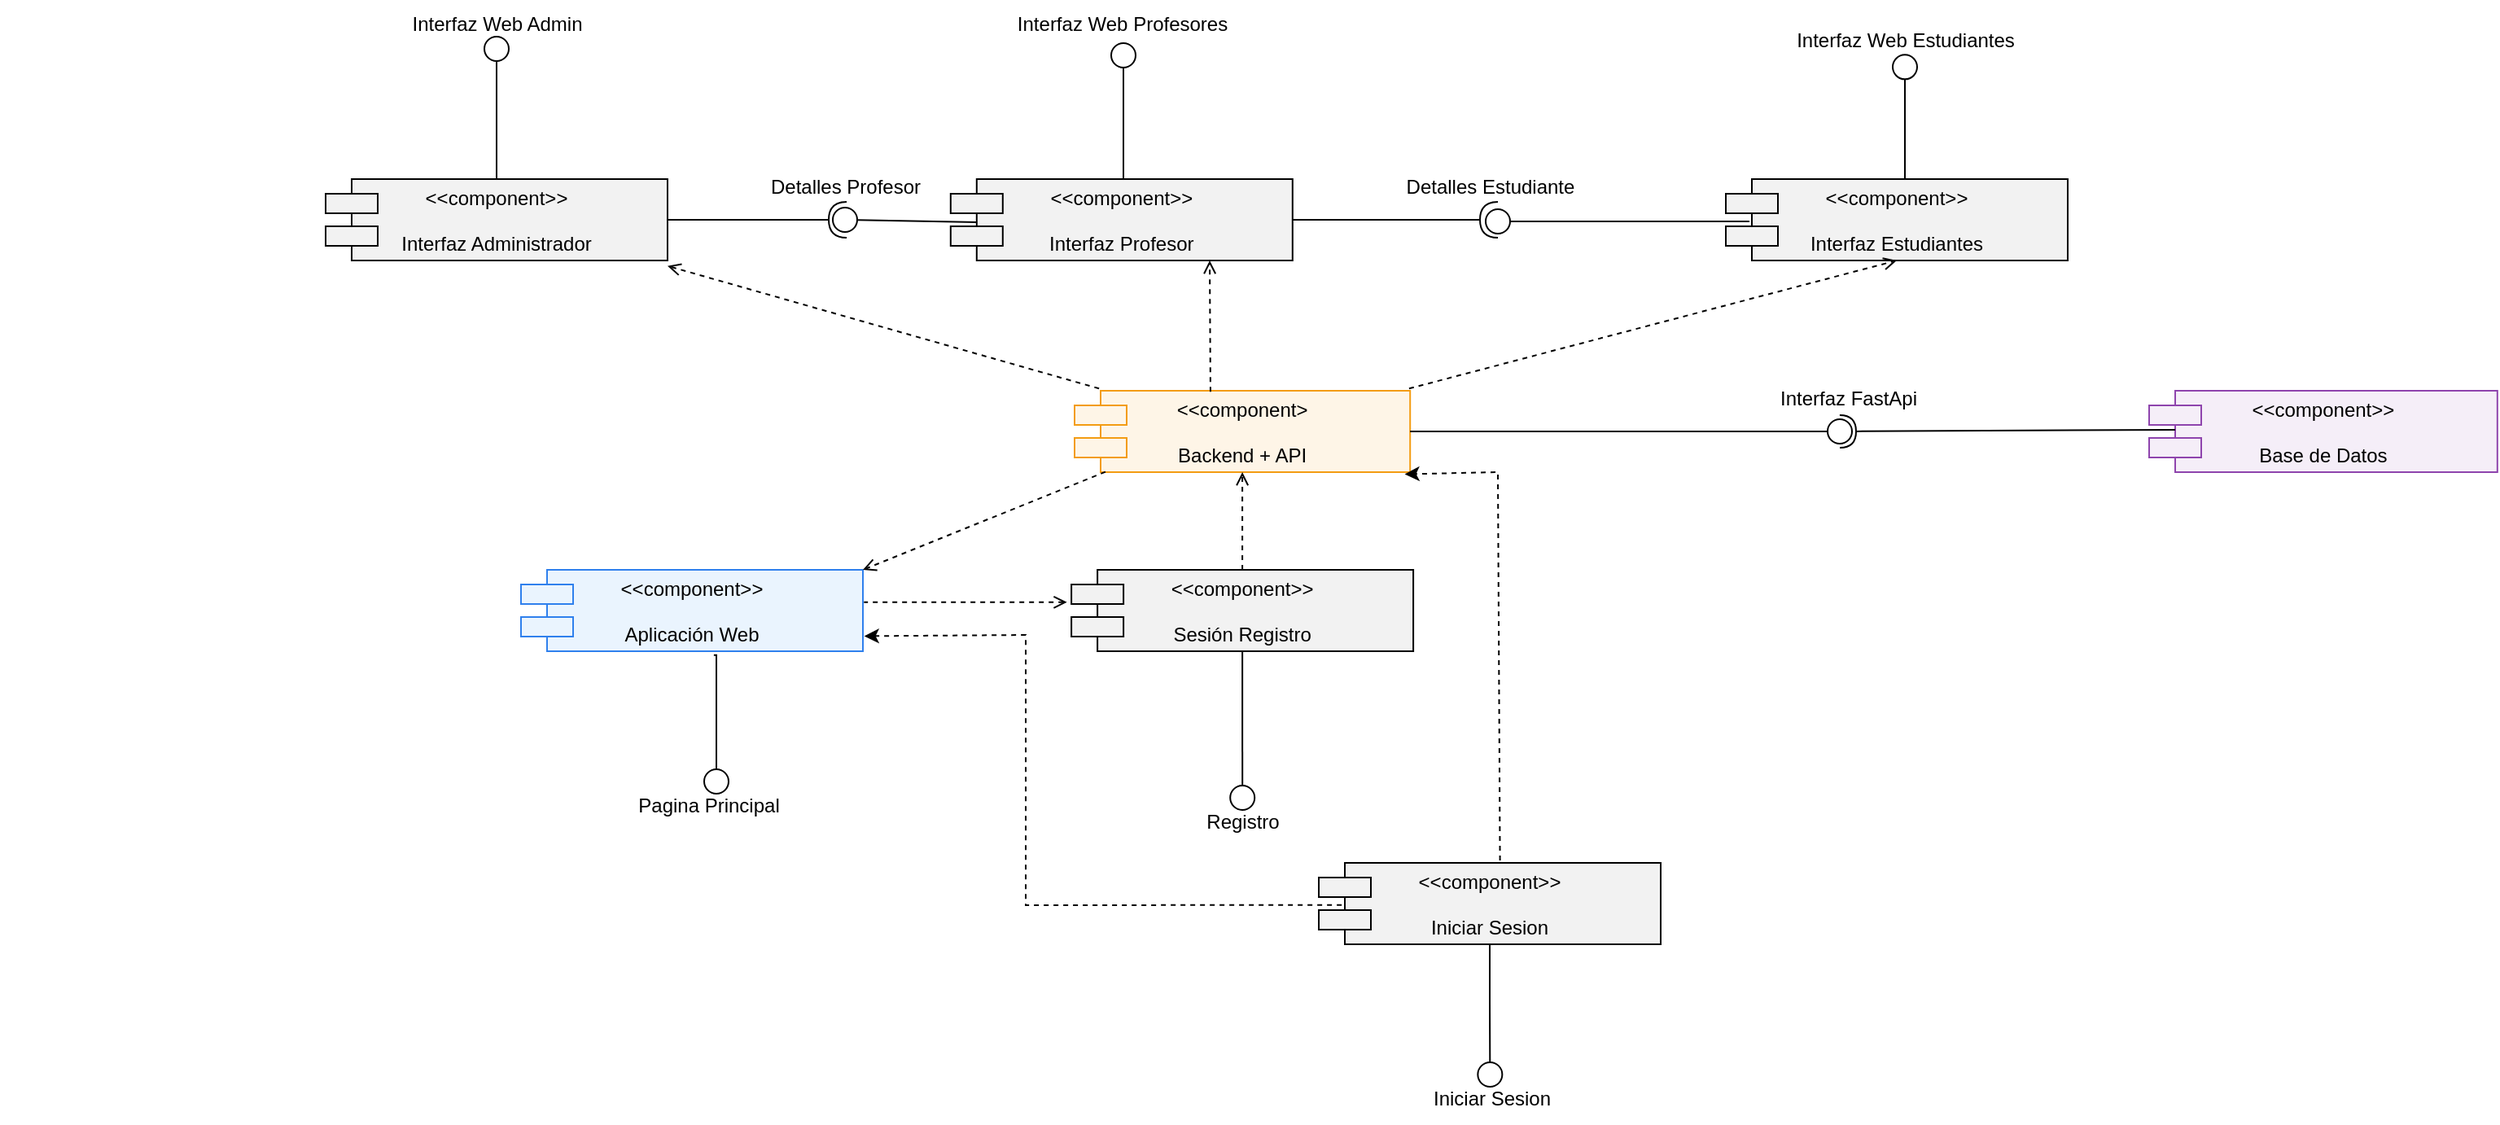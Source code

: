 <mxfile version="28.1.0">
  <diagram name="Diagrama de Componentes" id="Cz2scdqk3kK1Zv2MpOPM">
    <mxGraphModel dx="1502" dy="661" grid="1" gridSize="10" guides="1" tooltips="1" connect="1" arrows="1" fold="1" page="1" pageScale="1" pageWidth="2339" pageHeight="3300" math="0" shadow="0">
      <root>
        <mxCell id="0" />
        <mxCell id="1" parent="0" />
        <mxCell id="_6SgD1qA7frwFIPYdnQV-41" style="edgeStyle=orthogonalEdgeStyle;rounded=0;orthogonalLoop=1;jettySize=auto;html=1;exitX=0.564;exitY=1.048;exitDx=0;exitDy=0;endArrow=oval;endFill=0;endSize=15;exitPerimeter=0;" edge="1" parent="1" source="_6SgD1qA7frwFIPYdnQV-1">
          <mxGeometry relative="1" as="geometry">
            <mxPoint x="640" y="510" as="targetPoint" />
            <mxPoint x="560" y="430" as="sourcePoint" />
            <Array as="points">
              <mxPoint x="640" y="432" />
            </Array>
          </mxGeometry>
        </mxCell>
        <mxCell id="_6SgD1qA7frwFIPYdnQV-1" value="&lt;&lt;component&gt;&gt;&#xa;&#xa;Aplicación Web" style="shape=component;align=center;verticalAlign=middle;rounded=0;shadow=0;glass=0;strokeColor=#2F80ED;fillColor=#EAF4FE;" vertex="1" parent="1">
          <mxGeometry x="520" y="380" width="210" height="50" as="geometry" />
        </mxCell>
        <mxCell id="_6SgD1qA7frwFIPYdnQV-2" value="&lt;&lt;component&gt;&#xa;&#xa;Backend + API" style="shape=component;align=center;verticalAlign=middle;rounded=0;shadow=0;glass=0;strokeColor=#F39C12;fillColor=#FEF5E7;" vertex="1" parent="1">
          <mxGeometry x="860" y="270" width="206.1" height="50" as="geometry" />
        </mxCell>
        <mxCell id="_6SgD1qA7frwFIPYdnQV-9" value="&lt;&lt;component&gt;&gt;&#xa;&#xa;Base de Datos" style="shape=component;align=center;verticalAlign=middle;rounded=0;shadow=0;glass=0;strokeColor=#8E44AD;fillColor=#F5EEF8;" vertex="1" parent="1">
          <mxGeometry x="1520" y="270" width="213.9" height="50" as="geometry" />
        </mxCell>
        <mxCell id="_6SgD1qA7frwFIPYdnQV-19" value="" style="rounded=0;orthogonalLoop=1;jettySize=auto;html=1;endArrow=halfCircle;endFill=0;endSize=8;strokeWidth=1;sketch=0;exitX=0.075;exitY=0.479;exitDx=0;exitDy=0;exitPerimeter=0;" edge="1" parent="1" source="_6SgD1qA7frwFIPYdnQV-9">
          <mxGeometry relative="1" as="geometry">
            <mxPoint x="1550" y="250" as="sourcePoint" />
            <mxPoint x="1330" y="295" as="targetPoint" />
          </mxGeometry>
        </mxCell>
        <mxCell id="_6SgD1qA7frwFIPYdnQV-20" value="" style="rounded=0;orthogonalLoop=1;jettySize=auto;html=1;endArrow=oval;endFill=0;sketch=0;sourcePerimeterSpacing=0;targetPerimeterSpacing=0;endSize=15;exitX=1;exitY=0.5;exitDx=0;exitDy=0;" edge="1" parent="1" source="_6SgD1qA7frwFIPYdnQV-2">
          <mxGeometry relative="1" as="geometry">
            <mxPoint x="1590" y="324.66" as="sourcePoint" />
            <mxPoint x="1330" y="295" as="targetPoint" />
            <Array as="points" />
          </mxGeometry>
        </mxCell>
        <mxCell id="_6SgD1qA7frwFIPYdnQV-21" value="" style="ellipse;whiteSpace=wrap;html=1;align=center;aspect=fixed;fillColor=none;strokeColor=none;resizable=0;perimeter=centerPerimeter;rotatable=0;allowArrows=0;points=[];outlineConnect=1;" vertex="1" parent="1">
          <mxGeometry x="205" y="180" width="10" height="10" as="geometry" />
        </mxCell>
        <mxCell id="_6SgD1qA7frwFIPYdnQV-23" value="" style="ellipse;whiteSpace=wrap;html=1;align=center;aspect=fixed;fillColor=none;strokeColor=none;resizable=0;perimeter=centerPerimeter;rotatable=0;allowArrows=0;points=[];outlineConnect=1;" vertex="1" parent="1">
          <mxGeometry x="200" y="250" width="10" height="10" as="geometry" />
        </mxCell>
        <mxCell id="_6SgD1qA7frwFIPYdnQV-37" style="edgeStyle=orthogonalEdgeStyle;rounded=0;orthogonalLoop=1;jettySize=auto;html=1;exitX=0.5;exitY=0;exitDx=0;exitDy=0;endArrow=oval;endFill=0;jumpSize=0;strokeWidth=1;endSize=15;" edge="1" parent="1" source="_6SgD1qA7frwFIPYdnQV-24">
          <mxGeometry relative="1" as="geometry">
            <mxPoint x="890" y="64" as="targetPoint" />
            <Array as="points">
              <mxPoint x="890" y="140" />
            </Array>
          </mxGeometry>
        </mxCell>
        <mxCell id="_6SgD1qA7frwFIPYdnQV-24" value="&lt;&lt;component&gt;&gt;&#xa;&#xa;Interfaz Profesor" style="shape=component;align=center;verticalAlign=middle;rounded=0;shadow=0;glass=0;strokeColor=#000000;fillColor=#F2F2F2;" vertex="1" parent="1">
          <mxGeometry x="783.9" y="140" width="210" height="50" as="geometry" />
        </mxCell>
        <mxCell id="_6SgD1qA7frwFIPYdnQV-71" style="rounded=0;orthogonalLoop=1;jettySize=auto;html=1;exitX=-0.013;exitY=0.398;exitDx=0;exitDy=0;entryX=1.003;entryY=0.397;entryDx=0;entryDy=0;dashed=1;endArrow=none;endFill=0;startArrow=open;startFill=0;entryPerimeter=0;exitPerimeter=0;" edge="1" parent="1" source="_6SgD1qA7frwFIPYdnQV-25" target="_6SgD1qA7frwFIPYdnQV-1">
          <mxGeometry relative="1" as="geometry" />
        </mxCell>
        <mxCell id="_6SgD1qA7frwFIPYdnQV-72" style="edgeStyle=orthogonalEdgeStyle;rounded=0;orthogonalLoop=1;jettySize=auto;html=1;exitX=0.5;exitY=1;exitDx=0;exitDy=0;endArrow=oval;endFill=0;endSize=15;" edge="1" parent="1" source="_6SgD1qA7frwFIPYdnQV-25">
          <mxGeometry relative="1" as="geometry">
            <mxPoint x="963" y="520" as="targetPoint" />
            <Array as="points">
              <mxPoint x="963" y="520" />
            </Array>
          </mxGeometry>
        </mxCell>
        <mxCell id="_6SgD1qA7frwFIPYdnQV-73" style="rounded=0;orthogonalLoop=1;jettySize=auto;html=1;exitX=0.5;exitY=0;exitDx=0;exitDy=0;entryX=0.5;entryY=1;entryDx=0;entryDy=0;endArrow=open;endFill=0;strokeWidth=1;dashed=1;" edge="1" parent="1" source="_6SgD1qA7frwFIPYdnQV-25" target="_6SgD1qA7frwFIPYdnQV-2">
          <mxGeometry relative="1" as="geometry" />
        </mxCell>
        <mxCell id="_6SgD1qA7frwFIPYdnQV-25" value="&lt;&lt;component&gt;&gt;&#xa;&#xa;Sesión Registro" style="shape=component;align=center;verticalAlign=middle;rounded=0;shadow=0;glass=0;strokeColor=#000000;fillColor=#F2F2F2;" vertex="1" parent="1">
          <mxGeometry x="858.05" y="380" width="210" height="50" as="geometry" />
        </mxCell>
        <mxCell id="_6SgD1qA7frwFIPYdnQV-34" style="edgeStyle=orthogonalEdgeStyle;rounded=0;orthogonalLoop=1;jettySize=auto;html=1;exitX=1;exitY=0.5;exitDx=0;exitDy=0;endArrow=oval;endFill=0;endSize=15;" edge="1" parent="1">
          <mxGeometry relative="1" as="geometry">
            <mxPoint x="1370" y="71.18" as="targetPoint" />
            <mxPoint x="1370" y="140" as="sourcePoint" />
          </mxGeometry>
        </mxCell>
        <mxCell id="_6SgD1qA7frwFIPYdnQV-32" value="&lt;&lt;component&gt;&gt;&#xa;&#xa;Interfaz Estudiantes" style="shape=component;align=center;verticalAlign=middle;rounded=0;shadow=0;glass=0;strokeColor=#000000;fillColor=#F2F2F2;" vertex="1" parent="1">
          <mxGeometry x="1260" y="140" width="210" height="50" as="geometry" />
        </mxCell>
        <mxCell id="_6SgD1qA7frwFIPYdnQV-35" value="Interfaz Web Estudiantes" style="text;html=1;align=center;verticalAlign=middle;resizable=0;points=[];autosize=1;strokeColor=none;fillColor=none;" vertex="1" parent="1">
          <mxGeometry x="1290" y="40" width="160" height="30" as="geometry" />
        </mxCell>
        <mxCell id="_6SgD1qA7frwFIPYdnQV-38" value="Interfaz Web Profesores" style="text;html=1;align=center;verticalAlign=middle;resizable=0;points=[];autosize=1;strokeColor=none;fillColor=none;" vertex="1" parent="1">
          <mxGeometry x="813.9" y="30" width="150" height="30" as="geometry" />
        </mxCell>
        <mxCell id="_6SgD1qA7frwFIPYdnQV-40" value="" style="endArrow=open;html=1;rounded=0;dashed=1;endFill=0;exitX=0.092;exitY=0.996;exitDx=0;exitDy=0;exitPerimeter=0;entryX=1;entryY=0;entryDx=0;entryDy=0;entryPerimeter=0;" edge="1" parent="1" source="_6SgD1qA7frwFIPYdnQV-2" target="_6SgD1qA7frwFIPYdnQV-1">
          <mxGeometry width="50" height="50" relative="1" as="geometry">
            <mxPoint x="1080" y="490" as="sourcePoint" />
            <mxPoint x="1130" y="440" as="targetPoint" />
          </mxGeometry>
        </mxCell>
        <mxCell id="_6SgD1qA7frwFIPYdnQV-43" value="Pagina Principal" style="text;html=1;align=center;verticalAlign=middle;resizable=0;points=[];autosize=1;strokeColor=none;fillColor=none;" vertex="1" parent="1">
          <mxGeometry x="580" y="510" width="110" height="30" as="geometry" />
        </mxCell>
        <mxCell id="_6SgD1qA7frwFIPYdnQV-58" style="edgeStyle=orthogonalEdgeStyle;rounded=0;orthogonalLoop=1;jettySize=auto;html=1;exitX=0.5;exitY=0;exitDx=0;exitDy=0;endArrow=oval;endFill=0;endSize=15;" edge="1" parent="1" source="_6SgD1qA7frwFIPYdnQV-46">
          <mxGeometry relative="1" as="geometry">
            <mxPoint x="505" y="60" as="targetPoint" />
            <Array as="points">
              <mxPoint x="505" y="60" />
            </Array>
          </mxGeometry>
        </mxCell>
        <mxCell id="_6SgD1qA7frwFIPYdnQV-46" value="&lt;&lt;component&gt;&gt;&#xa;&#xa;Interfaz Administrador" style="shape=component;align=center;verticalAlign=middle;rounded=0;shadow=0;glass=0;strokeColor=#000000;fillColor=#F2F2F2;" vertex="1" parent="1">
          <mxGeometry x="400" y="140" width="210" height="50" as="geometry" />
        </mxCell>
        <mxCell id="_6SgD1qA7frwFIPYdnQV-78" style="edgeStyle=orthogonalEdgeStyle;rounded=0;orthogonalLoop=1;jettySize=auto;html=1;exitX=0.5;exitY=1;exitDx=0;exitDy=0;endArrow=oval;endFill=0;endSize=15;" edge="1" parent="1" source="_6SgD1qA7frwFIPYdnQV-47">
          <mxGeometry relative="1" as="geometry">
            <mxPoint x="1115.176" y="690" as="targetPoint" />
          </mxGeometry>
        </mxCell>
        <mxCell id="_6SgD1qA7frwFIPYdnQV-47" value="&lt;&lt;component&gt;&gt;&#xa;&#xa;Iniciar Sesion" style="shape=component;align=center;verticalAlign=middle;rounded=0;shadow=0;glass=0;strokeColor=#000000;fillColor=#F2F2F2;" vertex="1" parent="1">
          <mxGeometry x="1010" y="560" width="210" height="50" as="geometry" />
        </mxCell>
        <mxCell id="_6SgD1qA7frwFIPYdnQV-49" value="Interfaz FastApi" style="text;html=1;align=center;verticalAlign=middle;resizable=0;points=[];autosize=1;strokeColor=none;fillColor=none;" vertex="1" parent="1">
          <mxGeometry x="1280" y="260" width="110" height="30" as="geometry" />
        </mxCell>
        <mxCell id="_6SgD1qA7frwFIPYdnQV-56" value="" style="endArrow=open;html=1;rounded=0;dashed=1;endFill=0;exitX=0.405;exitY=0.013;exitDx=0;exitDy=0;exitPerimeter=0;" edge="1" parent="1" source="_6SgD1qA7frwFIPYdnQV-2">
          <mxGeometry width="50" height="50" relative="1" as="geometry">
            <mxPoint x="1070" y="270" as="sourcePoint" />
            <mxPoint x="943" y="190" as="targetPoint" />
          </mxGeometry>
        </mxCell>
        <mxCell id="_6SgD1qA7frwFIPYdnQV-59" value="Interfaz Web Admin" style="text;html=1;align=center;verticalAlign=middle;resizable=0;points=[];autosize=1;strokeColor=none;fillColor=none;" vertex="1" parent="1">
          <mxGeometry x="440" y="30" width="130" height="30" as="geometry" />
        </mxCell>
        <mxCell id="_6SgD1qA7frwFIPYdnQV-62" value="" style="endArrow=open;html=1;rounded=0;dashed=1;endFill=0;exitX=0.997;exitY=-0.027;exitDx=0;exitDy=0;exitPerimeter=0;entryX=0.5;entryY=1;entryDx=0;entryDy=0;" edge="1" parent="1" source="_6SgD1qA7frwFIPYdnQV-2" target="_6SgD1qA7frwFIPYdnQV-32">
          <mxGeometry width="50" height="50" relative="1" as="geometry">
            <mxPoint x="940" y="310" as="sourcePoint" />
            <mxPoint x="990" y="260" as="targetPoint" />
          </mxGeometry>
        </mxCell>
        <mxCell id="_6SgD1qA7frwFIPYdnQV-63" value="" style="endArrow=open;html=1;rounded=0;exitX=0.073;exitY=-0.027;exitDx=0;exitDy=0;exitPerimeter=0;entryX=1;entryY=1.067;entryDx=0;entryDy=0;entryPerimeter=0;dashed=1;endFill=0;" edge="1" parent="1" source="_6SgD1qA7frwFIPYdnQV-2" target="_6SgD1qA7frwFIPYdnQV-46">
          <mxGeometry width="50" height="50" relative="1" as="geometry">
            <mxPoint x="940" y="310" as="sourcePoint" />
            <mxPoint x="990" y="260" as="targetPoint" />
          </mxGeometry>
        </mxCell>
        <mxCell id="_6SgD1qA7frwFIPYdnQV-64" value="" style="endArrow=halfCircle;html=1;rounded=0;exitX=1;exitY=0.5;exitDx=0;exitDy=0;endFill=0;endSize=9;" edge="1" parent="1" source="_6SgD1qA7frwFIPYdnQV-24">
          <mxGeometry width="50" height="50" relative="1" as="geometry">
            <mxPoint x="1100" y="310" as="sourcePoint" />
            <mxPoint x="1120" y="165" as="targetPoint" />
          </mxGeometry>
        </mxCell>
        <mxCell id="_6SgD1qA7frwFIPYdnQV-65" value="" style="endArrow=oval;html=1;rounded=0;exitX=0.069;exitY=0.521;exitDx=0;exitDy=0;exitPerimeter=0;endFill=0;endSize=15;" edge="1" parent="1" source="_6SgD1qA7frwFIPYdnQV-32">
          <mxGeometry width="50" height="50" relative="1" as="geometry">
            <mxPoint x="1100" y="310" as="sourcePoint" />
            <mxPoint x="1120" y="166" as="targetPoint" />
          </mxGeometry>
        </mxCell>
        <mxCell id="_6SgD1qA7frwFIPYdnQV-66" value="Detalles Estudiante" style="text;html=1;align=center;verticalAlign=middle;resizable=0;points=[];autosize=1;strokeColor=none;fillColor=none;" vertex="1" parent="1">
          <mxGeometry x="1050" y="130" width="130" height="30" as="geometry" />
        </mxCell>
        <mxCell id="_6SgD1qA7frwFIPYdnQV-67" value="" style="endArrow=halfCircle;html=1;rounded=0;exitX=1;exitY=0.5;exitDx=0;exitDy=0;endFill=0;endSize=9;" edge="1" parent="1" source="_6SgD1qA7frwFIPYdnQV-46">
          <mxGeometry width="50" height="50" relative="1" as="geometry">
            <mxPoint x="690" y="290" as="sourcePoint" />
            <mxPoint x="720" y="165" as="targetPoint" />
          </mxGeometry>
        </mxCell>
        <mxCell id="_6SgD1qA7frwFIPYdnQV-68" value="" style="endArrow=oval;html=1;rounded=0;exitX=0.077;exitY=0.53;exitDx=0;exitDy=0;exitPerimeter=0;endFill=0;endSize=15;" edge="1" parent="1" source="_6SgD1qA7frwFIPYdnQV-24">
          <mxGeometry width="50" height="50" relative="1" as="geometry">
            <mxPoint x="690" y="290" as="sourcePoint" />
            <mxPoint x="719" y="165" as="targetPoint" />
          </mxGeometry>
        </mxCell>
        <mxCell id="_6SgD1qA7frwFIPYdnQV-69" value="Detalles Profesor" style="text;html=1;align=center;verticalAlign=middle;resizable=0;points=[];autosize=1;strokeColor=none;fillColor=none;" vertex="1" parent="1">
          <mxGeometry x="658.9" y="130" width="120" height="30" as="geometry" />
        </mxCell>
        <mxCell id="_6SgD1qA7frwFIPYdnQV-74" value="Registro" style="text;html=1;align=center;verticalAlign=middle;resizable=0;points=[];autosize=1;strokeColor=none;fillColor=none;" vertex="1" parent="1">
          <mxGeometry x="928.05" y="520" width="70" height="30" as="geometry" />
        </mxCell>
        <mxCell id="_6SgD1qA7frwFIPYdnQV-76" value="" style="endArrow=classic;html=1;rounded=0;dashed=1;exitX=0.53;exitY=-0.03;exitDx=0;exitDy=0;exitPerimeter=0;entryX=0.984;entryY=1.025;entryDx=0;entryDy=0;entryPerimeter=0;" edge="1" parent="1" source="_6SgD1qA7frwFIPYdnQV-47" target="_6SgD1qA7frwFIPYdnQV-2">
          <mxGeometry width="50" height="50" relative="1" as="geometry">
            <mxPoint x="1120" y="540" as="sourcePoint" />
            <mxPoint x="1070" y="320" as="targetPoint" />
            <Array as="points">
              <mxPoint x="1120" y="320" />
            </Array>
          </mxGeometry>
        </mxCell>
        <mxCell id="_6SgD1qA7frwFIPYdnQV-77" value="" style="endArrow=classic;html=1;rounded=0;dashed=1;exitX=0.067;exitY=0.517;exitDx=0;exitDy=0;exitPerimeter=0;entryX=1.004;entryY=0.814;entryDx=0;entryDy=0;entryPerimeter=0;" edge="1" parent="1" source="_6SgD1qA7frwFIPYdnQV-47" target="_6SgD1qA7frwFIPYdnQV-1">
          <mxGeometry width="50" height="50" relative="1" as="geometry">
            <mxPoint x="930" y="570" as="sourcePoint" />
            <mxPoint x="980" y="520" as="targetPoint" />
            <Array as="points">
              <mxPoint x="830" y="586" />
              <mxPoint x="830" y="420" />
            </Array>
          </mxGeometry>
        </mxCell>
        <mxCell id="_6SgD1qA7frwFIPYdnQV-79" value="Iniciar Sesion" style="text;html=1;align=center;verticalAlign=middle;resizable=0;points=[];autosize=1;strokeColor=none;fillColor=none;" vertex="1" parent="1">
          <mxGeometry x="1066.1" y="690" width="100" height="30" as="geometry" />
        </mxCell>
      </root>
    </mxGraphModel>
  </diagram>
</mxfile>
